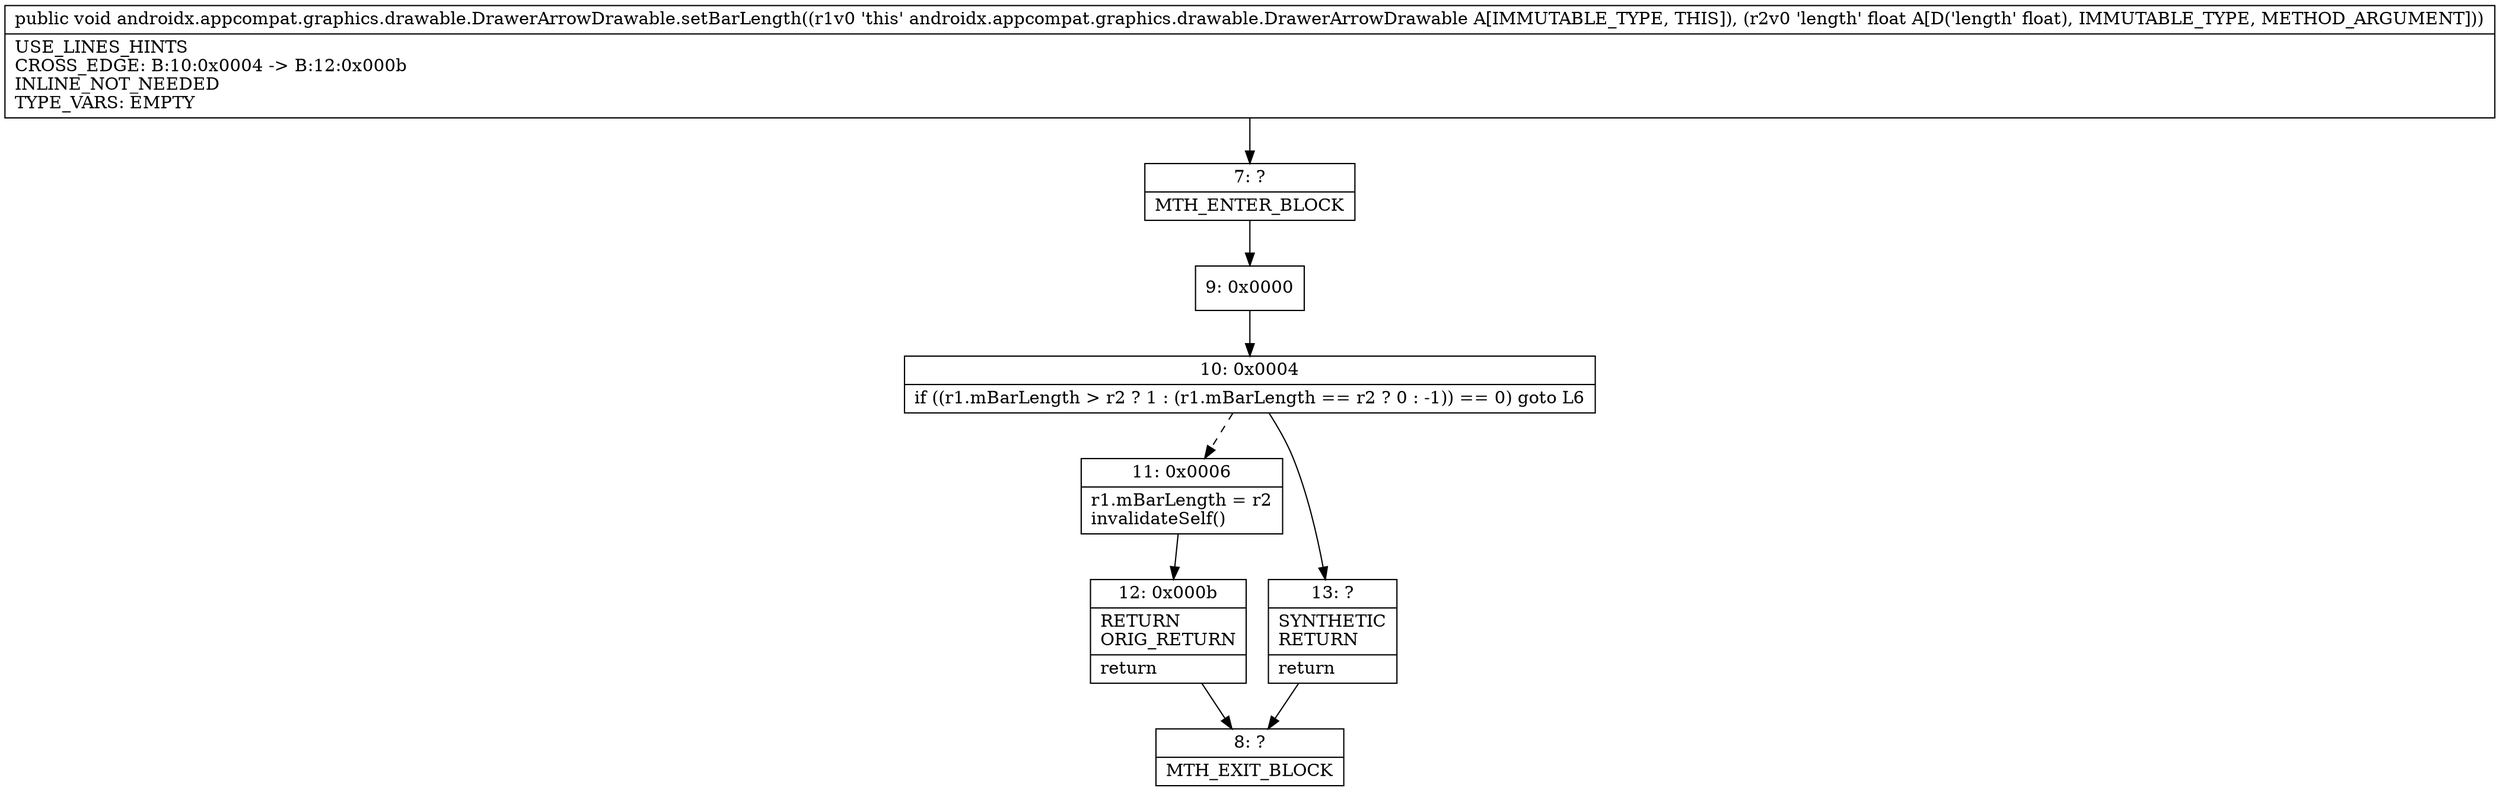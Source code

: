 digraph "CFG forandroidx.appcompat.graphics.drawable.DrawerArrowDrawable.setBarLength(F)V" {
Node_7 [shape=record,label="{7\:\ ?|MTH_ENTER_BLOCK\l}"];
Node_9 [shape=record,label="{9\:\ 0x0000}"];
Node_10 [shape=record,label="{10\:\ 0x0004|if ((r1.mBarLength \> r2 ? 1 : (r1.mBarLength == r2 ? 0 : \-1)) == 0) goto L6\l}"];
Node_11 [shape=record,label="{11\:\ 0x0006|r1.mBarLength = r2\linvalidateSelf()\l}"];
Node_12 [shape=record,label="{12\:\ 0x000b|RETURN\lORIG_RETURN\l|return\l}"];
Node_8 [shape=record,label="{8\:\ ?|MTH_EXIT_BLOCK\l}"];
Node_13 [shape=record,label="{13\:\ ?|SYNTHETIC\lRETURN\l|return\l}"];
MethodNode[shape=record,label="{public void androidx.appcompat.graphics.drawable.DrawerArrowDrawable.setBarLength((r1v0 'this' androidx.appcompat.graphics.drawable.DrawerArrowDrawable A[IMMUTABLE_TYPE, THIS]), (r2v0 'length' float A[D('length' float), IMMUTABLE_TYPE, METHOD_ARGUMENT]))  | USE_LINES_HINTS\lCROSS_EDGE: B:10:0x0004 \-\> B:12:0x000b\lINLINE_NOT_NEEDED\lTYPE_VARS: EMPTY\l}"];
MethodNode -> Node_7;Node_7 -> Node_9;
Node_9 -> Node_10;
Node_10 -> Node_11[style=dashed];
Node_10 -> Node_13;
Node_11 -> Node_12;
Node_12 -> Node_8;
Node_13 -> Node_8;
}

